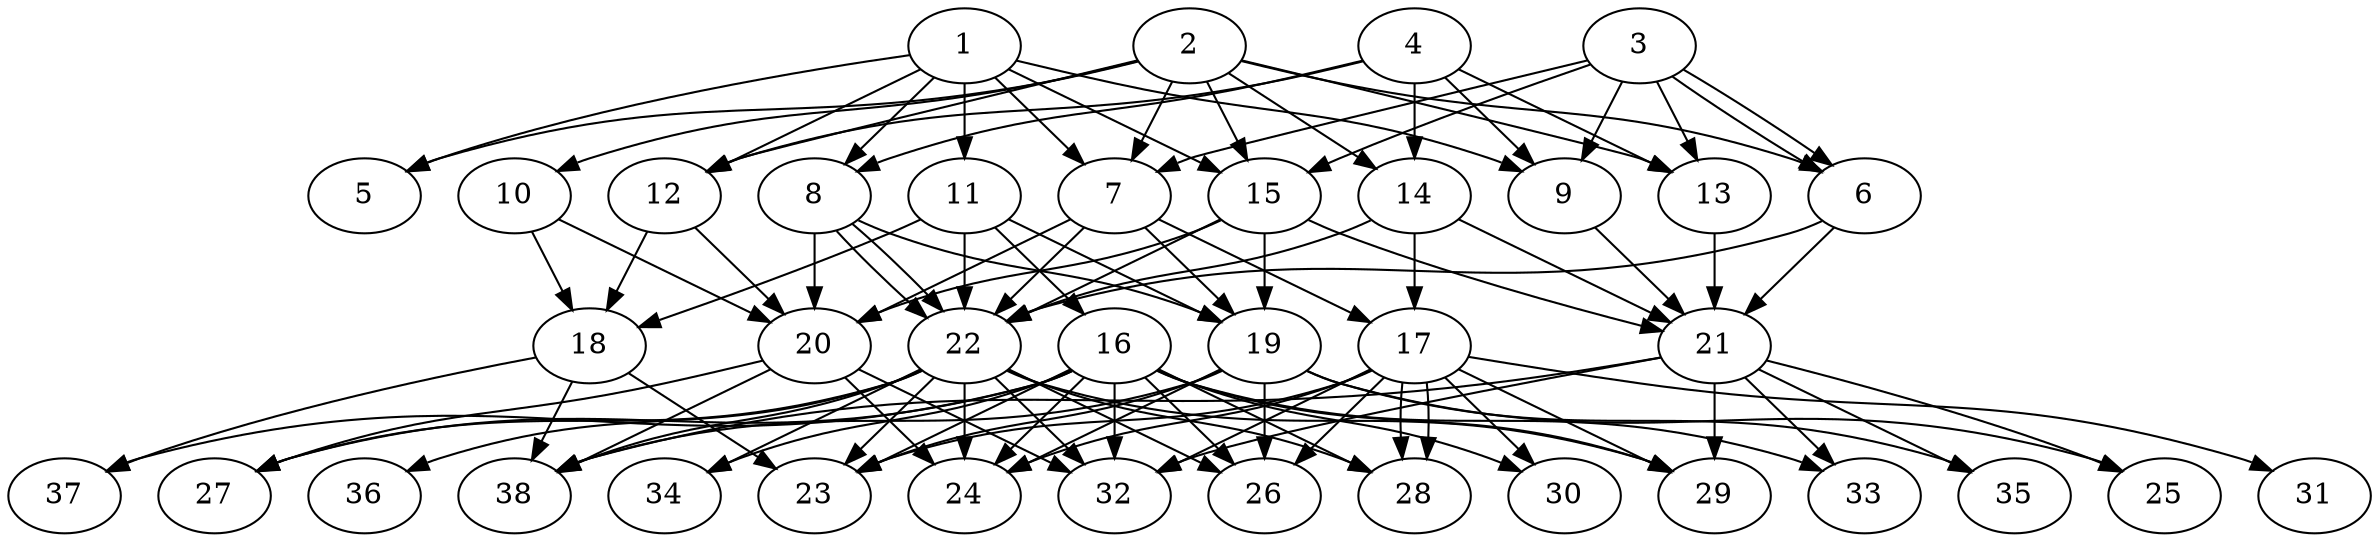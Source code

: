 // DAG (tier=3-complex, mode=data, n=38, ccr=0.536, fat=0.784, density=0.743, regular=0.225, jump=0.271, mindata=4194304, maxdata=33554432)
// DAG automatically generated by daggen at Sun Aug 24 16:33:35 2025
// /home/ermia/Project/Environments/daggen/bin/daggen --dot --ccr 0.536 --fat 0.784 --regular 0.225 --density 0.743 --jump 0.271 --mindata 4194304 --maxdata 33554432 -n 38 
digraph G {
  1 [size="649454696449003487232", alpha="0.16", expect_size="324727348224501743616"]
  1 -> 5 [size ="599960366088192"]
  1 -> 7 [size ="599960366088192"]
  1 -> 8 [size ="599960366088192"]
  1 -> 9 [size ="599960366088192"]
  1 -> 11 [size ="599960366088192"]
  1 -> 12 [size ="599960366088192"]
  1 -> 15 [size ="599960366088192"]
  2 [size="437864957974909376", alpha="0.06", expect_size="218932478987454688"]
  2 -> 5 [size ="273503014092800"]
  2 -> 6 [size ="273503014092800"]
  2 -> 7 [size ="273503014092800"]
  2 -> 10 [size ="273503014092800"]
  2 -> 12 [size ="273503014092800"]
  2 -> 13 [size ="273503014092800"]
  2 -> 14 [size ="273503014092800"]
  2 -> 15 [size ="273503014092800"]
  3 [size="12368085115363808772096", alpha="0.20", expect_size="6184042557681904386048"]
  3 -> 6 [size ="4278500928258048"]
  3 -> 6 [size ="4278500928258048"]
  3 -> 7 [size ="4278500928258048"]
  3 -> 9 [size ="4278500928258048"]
  3 -> 13 [size ="4278500928258048"]
  3 -> 15 [size ="4278500928258048"]
  4 [size="27149802147523408", alpha="0.08", expect_size="13574901073761704"]
  4 -> 8 [size ="711247121088512"]
  4 -> 9 [size ="711247121088512"]
  4 -> 12 [size ="711247121088512"]
  4 -> 13 [size ="711247121088512"]
  4 -> 14 [size ="711247121088512"]
  5 [size="19935546359880476", alpha="0.14", expect_size="9967773179940238"]
  6 [size="3698368228357453824", alpha="0.02", expect_size="1849184114178726912"]
  6 -> 21 [size ="4537688011046912"]
  6 -> 22 [size ="4537688011046912"]
  7 [size="85390474930053808", alpha="0.11", expect_size="42695237465026904"]
  7 -> 17 [size ="2883740707586048"]
  7 -> 19 [size ="2883740707586048"]
  7 -> 20 [size ="2883740707586048"]
  7 -> 22 [size ="2883740707586048"]
  8 [size="5795917879446683648", alpha="0.17", expect_size="2897958939723341824"]
  8 -> 19 [size ="4670139609907200"]
  8 -> 20 [size ="4670139609907200"]
  8 -> 22 [size ="4670139609907200"]
  8 -> 22 [size ="4670139609907200"]
  9 [size="77338279071548656", alpha="0.08", expect_size="38669139535774328"]
  9 -> 21 [size ="1737046674636800"]
  10 [size="7917433570632691", alpha="0.16", expect_size="3958716785316345"]
  10 -> 18 [size ="572196019765248"]
  10 -> 20 [size ="572196019765248"]
  11 [size="52342953081626400", alpha="0.15", expect_size="26171476540813200"]
  11 -> 16 [size ="3463676375859200"]
  11 -> 18 [size ="3463676375859200"]
  11 -> 19 [size ="3463676375859200"]
  11 -> 22 [size ="3463676375859200"]
  12 [size="202518217441981632", alpha="0.15", expect_size="101259108720990816"]
  12 -> 18 [size ="4509247786188800"]
  12 -> 20 [size ="4509247786188800"]
  13 [size="111977043598886096", alpha="0.03", expect_size="55988521799443048"]
  13 -> 21 [size ="2672499787563008"]
  14 [size="18592573962314017931264", alpha="0.05", expect_size="9296286981157008965632"]
  14 -> 17 [size ="5614567820361728"]
  14 -> 21 [size ="5614567820361728"]
  14 -> 22 [size ="5614567820361728"]
  15 [size="114677495352908128", alpha="0.05", expect_size="57338747676454064"]
  15 -> 19 [size ="3554607418572800"]
  15 -> 20 [size ="3554607418572800"]
  15 -> 21 [size ="3554607418572800"]
  15 -> 22 [size ="3554607418572800"]
  16 [size="17543571963904000000000", alpha="0.02", expect_size="8771785981952000000000"]
  16 -> 23 [size ="5401346048000000"]
  16 -> 24 [size ="5401346048000000"]
  16 -> 26 [size ="5401346048000000"]
  16 -> 27 [size ="5401346048000000"]
  16 -> 28 [size ="5401346048000000"]
  16 -> 29 [size ="5401346048000000"]
  16 -> 30 [size ="5401346048000000"]
  16 -> 32 [size ="5401346048000000"]
  16 -> 33 [size ="5401346048000000"]
  16 -> 34 [size ="5401346048000000"]
  16 -> 37 [size ="5401346048000000"]
  17 [size="11069298277069813760", alpha="0.16", expect_size="5534649138534906880"]
  17 -> 23 [size ="4565826220851200"]
  17 -> 24 [size ="4565826220851200"]
  17 -> 26 [size ="4565826220851200"]
  17 -> 28 [size ="4565826220851200"]
  17 -> 28 [size ="4565826220851200"]
  17 -> 29 [size ="4565826220851200"]
  17 -> 30 [size ="4565826220851200"]
  17 -> 31 [size ="4565826220851200"]
  17 -> 32 [size ="4565826220851200"]
  18 [size="7258507917829103616", alpha="0.08", expect_size="3629253958914551808"]
  18 -> 23 [size ="6723101052108800"]
  18 -> 37 [size ="6723101052108800"]
  18 -> 38 [size ="6723101052108800"]
  19 [size="53330233551040408", alpha="0.01", expect_size="26665116775520204"]
  19 -> 23 [size ="1834958507212800"]
  19 -> 24 [size ="1834958507212800"]
  19 -> 25 [size ="1834958507212800"]
  19 -> 26 [size ="1834958507212800"]
  19 -> 35 [size ="1834958507212800"]
  19 -> 38 [size ="1834958507212800"]
  20 [size="234576559223387744", alpha="0.10", expect_size="117288279611693872"]
  20 -> 24 [size ="218787051732992"]
  20 -> 27 [size ="218787051732992"]
  20 -> 32 [size ="218787051732992"]
  20 -> 38 [size ="218787051732992"]
  21 [size="165085846546662144", alpha="0.13", expect_size="82542923273331072"]
  21 -> 25 [size ="7376603948515328"]
  21 -> 29 [size ="7376603948515328"]
  21 -> 32 [size ="7376603948515328"]
  21 -> 33 [size ="7376603948515328"]
  21 -> 35 [size ="7376603948515328"]
  21 -> 38 [size ="7376603948515328"]
  22 [size="141293387777454992", alpha="0.00", expect_size="70646693888727496"]
  22 -> 23 [size ="2391052661030912"]
  22 -> 24 [size ="2391052661030912"]
  22 -> 26 [size ="2391052661030912"]
  22 -> 27 [size ="2391052661030912"]
  22 -> 28 [size ="2391052661030912"]
  22 -> 29 [size ="2391052661030912"]
  22 -> 32 [size ="2391052661030912"]
  22 -> 34 [size ="2391052661030912"]
  22 -> 36 [size ="2391052661030912"]
  22 -> 38 [size ="2391052661030912"]
  23 [size="3705754931070496768", alpha="0.02", expect_size="1852877465535248384"]
  24 [size="146223290662833376", alpha="0.08", expect_size="73111645331416688"]
  25 [size="910055559341057536", alpha="0.19", expect_size="455027779670528768"]
  26 [size="442953875469137856", alpha="0.06", expect_size="221476937734568928"]
  27 [size="940804819823850684416", alpha="0.05", expect_size="470402409911925342208"]
  28 [size="5078912804392016896", alpha="0.14", expect_size="2539456402196008448"]
  29 [size="65351219645395352", alpha="0.17", expect_size="32675609822697676"]
  30 [size="1539795156286329344", alpha="0.13", expect_size="769897578143164672"]
  31 [size="7009832336752828416", alpha="0.14", expect_size="3504916168376414208"]
  32 [size="8901281692481734656", alpha="0.12", expect_size="4450640846240867328"]
  33 [size="4975583747036280832", alpha="0.12", expect_size="2487791873518140416"]
  34 [size="1084194841269313280", alpha="0.06", expect_size="542097420634656640"]
  35 [size="2745017279674668544", alpha="0.05", expect_size="1372508639837334272"]
  36 [size="5026109307276962562048", alpha="0.17", expect_size="2513054653638481281024"]
  37 [size="13053995269902634582016", alpha="0.20", expect_size="6526997634951317291008"]
  38 [size="7861643755016859680768", alpha="0.10", expect_size="3930821877508429840384"]
}